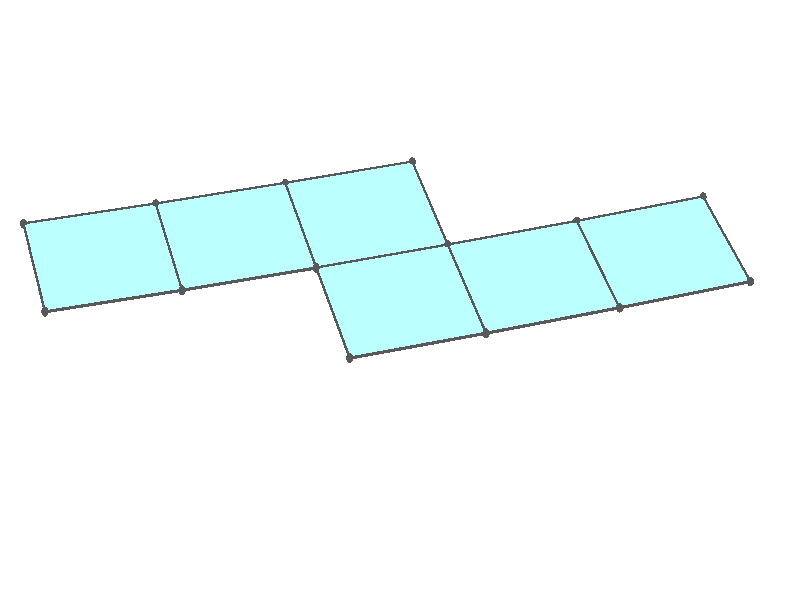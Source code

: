 #version 3.7;
global_settings{assumed_gamma 1.0}
camera{perspective location <18.750000000000000000000000, 10.825317547305481014063844, 12.499999999999996447286321> right <0.133333333333333331482962, -0.230940107675850353485814, -0.000000000000000000000000> up <-0.064951905283832905846353, -0.037499999999999998612221, 0.129903810567665811692706> direction <0.750000000000000111022302, 0.433012701892219298294151, 0.499999999999999944488849> sky <-0.433012701892219298294151, -0.249999999999999944488849, 0.866025403784438707610605> look_at <18.000000000000000000000000, 10.392304845413262270881205, 11.999999999999996447286321>}
light_source{<18.750000000000000000000000, 10.825317547305481014063844, 12.499999999999996447286321> rgb<1.0,1.0,1.0>}
background{rgb<1,1,1>}
union{union{object{union{sphere{<0.000000000000000049995996, 0.816496580927725923437777, -0.001069898013440706563415>,0.029999999999999998889777}sphere{<-0.816496580927725923437777, 0.000000000000000099991992, -0.001069898013440706563415>,0.029999999999999998889777}sphere{<-0.000000000000000149987989, -0.816496580927725923437777, -0.001069898013440706563415>,0.029999999999999998889777}sphere{<0.816496580927725923437777, -0.000000000000000199983985, -0.001069898013440706563415>,0.029999999999999998889777}} pigment{rgb<0.1,0.1,0.1>}}object{union{cylinder{<0.000000000000000049995996, 0.816496580927725923437777, -0.001069898013440706563415>,<-0.816496580927725923437777, 0.000000000000000099991992, -0.001069898013440706563415>,0.010000000000000000208167}cylinder{<-0.816496580927725923437777, 0.000000000000000099991992, -0.001069898013440706563415>,<-0.000000000000000149987989, -0.816496580927725923437777, -0.001069898013440706563415>,0.010000000000000000208167}cylinder{<-0.000000000000000149987989, -0.816496580927725923437777, -0.001069898013440706563415>,<0.816496580927725923437777, -0.000000000000000199983985, -0.001069898013440706563415>,0.010000000000000000208167}cylinder{<0.816496580927725923437777, -0.000000000000000199983985, -0.001069898013440706563415>,<0.000000000000000049995996, 0.816496580927725923437777, -0.001069898013440706563415>,0.010000000000000000208167}} pigment{rgb<0.1,0.1,0.1>}}object{polygon{4.000000000000000000000000,<0.000000000000000049995996, 0.816496580927725923437777, -0.001069898013440706563415>,<-0.816496580927725923437777, 0.000000000000000099991992, -0.001069898013440706563415>,<-0.000000000000000149987989, -0.816496580927725923437777, -0.001069898013440706563415>,<0.816496580927725923437777, -0.000000000000000199983985, -0.001069898013440706563415>} pigment{rgbft<0.5,1.0,1.0,0.1,0.1>}}}union{object{union{sphere{<0.000000000000000000000000, 0.816496580927726034460079, -0.001069898013448315060581>,0.029999999999999998889777}sphere{<-0.816496580927725923437777, 0.000000000000000222044605, -0.001069898013448315060581>,0.029999999999999998889777}sphere{<-1.632970731227795457840557, 0.816474150300069756447385, 0.007489139134017801756327>,0.029999999999999998889777}sphere{<-0.816474150300069534402780, 1.632970731227795679885162, 0.007489139134017802623688>,0.029999999999999998889777}} pigment{rgb<0.1,0.1,0.1>}}object{union{cylinder{<0.000000000000000000000000, 0.816496580927726034460079, -0.001069898013448315060581>,<-0.816496580927725923437777, 0.000000000000000222044605, -0.001069898013448315060581>,0.010000000000000000208167}cylinder{<-0.816496580927725923437777, 0.000000000000000222044605, -0.001069898013448315060581>,<-1.632970731227795457840557, 0.816474150300069756447385, 0.007489139134017801756327>,0.010000000000000000208167}cylinder{<-1.632970731227795457840557, 0.816474150300069756447385, 0.007489139134017801756327>,<-0.816474150300069534402780, 1.632970731227795679885162, 0.007489139134017802623688>,0.010000000000000000208167}cylinder{<-0.816474150300069534402780, 1.632970731227795679885162, 0.007489139134017802623688>,<0.000000000000000000000000, 0.816496580927726034460079, -0.001069898013448315060581>,0.010000000000000000208167}} pigment{rgb<0.1,0.1,0.1>}}object{polygon{4.000000000000000000000000,<0.000000000000000000000000, 0.816496580927726034460079, -0.001069898013448315060581>,<-0.816496580927725923437777, 0.000000000000000222044605, -0.001069898013448315060581>,<-1.632970731227795457840557, 0.816474150300069756447385, 0.007489139134017801756327>,<-0.816474150300069534402780, 1.632970731227795679885162, 0.007489139134017802623688>} pigment{rgbft<0.5,1.0,1.0,0.1,0.1>}}}union{object{union{sphere{<-1.632881009949589623531097, 2.449377590877315213901966, 0.024606743164701544435147>,0.029999999999999998889777}sphere{<-2.449377590877315657991176, 1.632881009949589401486492, 0.024606743164701544435147>,0.029999999999999998889777}sphere{<-1.632970731227795901929767, 0.816474150300069423380478, 0.007489139134017420984524>,0.029999999999999998889777}sphere{<-0.816474150300069645425083, 1.632970731227795457840557, 0.007489139134017420984524>,0.029999999999999998889777}} pigment{rgb<0.1,0.1,0.1>}}object{union{cylinder{<-1.632881009949589623531097, 2.449377590877315213901966, 0.024606743164701544435147>,<-2.449377590877315657991176, 1.632881009949589401486492, 0.024606743164701544435147>,0.010000000000000000208167}cylinder{<-2.449377590877315657991176, 1.632881009949589401486492, 0.024606743164701544435147>,<-1.632970731227795901929767, 0.816474150300069423380478, 0.007489139134017420984524>,0.010000000000000000208167}cylinder{<-1.632970731227795901929767, 0.816474150300069423380478, 0.007489139134017420984524>,<-0.816474150300069645425083, 1.632970731227795457840557, 0.007489139134017420984524>,0.010000000000000000208167}cylinder{<-0.816474150300069645425083, 1.632970731227795457840557, 0.007489139134017420984524>,<-1.632881009949589623531097, 2.449377590877315213901966, 0.024606743164701544435147>,0.010000000000000000208167}} pigment{rgb<0.1,0.1,0.1>}}object{polygon{4.000000000000000000000000,<-1.632881009949589623531097, 2.449377590877315213901966, 0.024606743164701544435147>,<-2.449377590877315657991176, 1.632881009949589401486492, 0.024606743164701544435147>,<-1.632970731227795901929767, 0.816474150300069423380478, 0.007489139134017420984524>,<-0.816474150300069645425083, 1.632970731227795457840557, 0.007489139134017420984524>} pigment{rgbft<0.5,1.0,1.0,0.1,0.1>}}}union{object{union{sphere{<-1.632970731227795457840557, -0.816474150300069201335873, 0.007489139134017801756327>,0.029999999999999998889777}sphere{<-0.816496580927725923437777, -0.000000000000000111022302, -0.001069898013448314193219>,0.029999999999999998889777}sphere{<-0.000000000000000333066907, -0.816496580927726034460079, -0.001069898013448315060581>,0.029999999999999998889777}sphere{<-0.816474150300069756447385, -1.632970731227795457840557, 0.007489139134017801756327>,0.029999999999999998889777}} pigment{rgb<0.1,0.1,0.1>}}object{union{cylinder{<-1.632970731227795457840557, -0.816474150300069201335873, 0.007489139134017801756327>,<-0.816496580927725923437777, -0.000000000000000111022302, -0.001069898013448314193219>,0.010000000000000000208167}cylinder{<-0.816496580927725923437777, -0.000000000000000111022302, -0.001069898013448314193219>,<-0.000000000000000333066907, -0.816496580927726034460079, -0.001069898013448315060581>,0.010000000000000000208167}cylinder{<-0.000000000000000333066907, -0.816496580927726034460079, -0.001069898013448315060581>,<-0.816474150300069756447385, -1.632970731227795457840557, 0.007489139134017801756327>,0.010000000000000000208167}cylinder{<-0.816474150300069756447385, -1.632970731227795457840557, 0.007489139134017801756327>,<-1.632970731227795457840557, -0.816474150300069201335873, 0.007489139134017801756327>,0.010000000000000000208167}} pigment{rgb<0.1,0.1,0.1>}}object{polygon{4.000000000000000000000000,<-1.632970731227795457840557, -0.816474150300069201335873, 0.007489139134017801756327>,<-0.816496580927725923437777, -0.000000000000000111022302, -0.001069898013448314193219>,<-0.000000000000000333066907, -0.816496580927726034460079, -0.001069898013448315060581>,<-0.816474150300069756447385, -1.632970731227795457840557, 0.007489139134017801756327>} pigment{rgbft<0.5,1.0,1.0,0.1,0.1>}}}union{object{union{sphere{<0.000044860639103694310847, -2.449400020888761630999397, 0.016047941149364693819157>,0.029999999999999998889777}sphere{<0.816519010939172562579813, -1.632925870588691763529710, 0.007488904001898571798079>,0.029999999999999998889777}sphere{<-0.000000000000000333066907, -0.816496580927725812415474, -0.001069898013443492529317>,0.029999999999999998889777}sphere{<-0.816474150300069645425083, -1.632970731227795679885162, 0.007489139134022626889675>,0.029999999999999998889777}} pigment{rgb<0.1,0.1,0.1>}}object{union{cylinder{<0.000044860639103694310847, -2.449400020888761630999397, 0.016047941149364693819157>,<0.816519010939172562579813, -1.632925870588691763529710, 0.007488904001898571798079>,0.010000000000000000208167}cylinder{<0.816519010939172562579813, -1.632925870588691763529710, 0.007488904001898571798079>,<-0.000000000000000333066907, -0.816496580927725812415474, -0.001069898013443492529317>,0.010000000000000000208167}cylinder{<-0.000000000000000333066907, -0.816496580927725812415474, -0.001069898013443492529317>,<-0.816474150300069645425083, -1.632970731227795679885162, 0.007489139134022626889675>,0.010000000000000000208167}cylinder{<-0.816474150300069645425083, -1.632970731227795679885162, 0.007489139134022626889675>,<0.000044860639103694310847, -2.449400020888761630999397, 0.016047941149364693819157>,0.010000000000000000208167}} pigment{rgb<0.1,0.1,0.1>}}object{polygon{4.000000000000000000000000,<0.000044860639103694310847, -2.449400020888761630999397, 0.016047941149364693819157>,<0.816519010939172562579813, -1.632925870588691763529710, 0.007488904001898571798079>,<-0.000000000000000333066907, -0.816496580927725812415474, -0.001069898013443492529317>,<-0.816474150300069645425083, -1.632970731227795679885162, 0.007489139134022626889675>} pigment{rgbft<0.5,1.0,1.0,0.1,0.1>}}}union{object{union{sphere{<0.000044860639103916355452, -2.449400020888761186910187, 0.016047941149371001273716>,0.029999999999999998889777}sphere{<0.816519010939172007468301, -1.632925870588691541485105, 0.007488904001904876650553>,0.029999999999999998889777}sphere{<1.633015589402093459270304, -2.449243011424809157716709, 0.024606037781259901264796>,0.029999999999999998889777}sphere{<0.816541439102025146112851, -3.265717161724879247231002, 0.033165074928726022418513>,0.029999999999999998889777}} pigment{rgb<0.1,0.1,0.1>}}object{union{cylinder{<0.000044860639103916355452, -2.449400020888761186910187, 0.016047941149371001273716>,<0.816519010939172007468301, -1.632925870588691541485105, 0.007488904001904876650553>,0.010000000000000000208167}cylinder{<0.816519010939172007468301, -1.632925870588691541485105, 0.007488904001904876650553>,<1.633015589402093459270304, -2.449243011424809157716709, 0.024606037781259901264796>,0.010000000000000000208167}cylinder{<1.633015589402093459270304, -2.449243011424809157716709, 0.024606037781259901264796>,<0.816541439102025146112851, -3.265717161724879247231002, 0.033165074928726022418513>,0.010000000000000000208167}cylinder{<0.816541439102025146112851, -3.265717161724879247231002, 0.033165074928726022418513>,<0.000044860639103916355452, -2.449400020888761186910187, 0.016047941149371001273716>,0.010000000000000000208167}} pigment{rgb<0.1,0.1,0.1>}}object{polygon{4.000000000000000000000000,<0.000044860639103916355452, -2.449400020888761186910187, 0.016047941149371001273716>,<0.816519010939172007468301, -1.632925870588691541485105, 0.007488904001904876650553>,<1.633015589402093459270304, -2.449243011424809157716709, 0.024606037781259901264796>,<0.816541439102025146112851, -3.265717161724879247231002, 0.033165074928726022418513>} pigment{rgbft<0.5,1.0,1.0,0.1,0.1>}}}}

